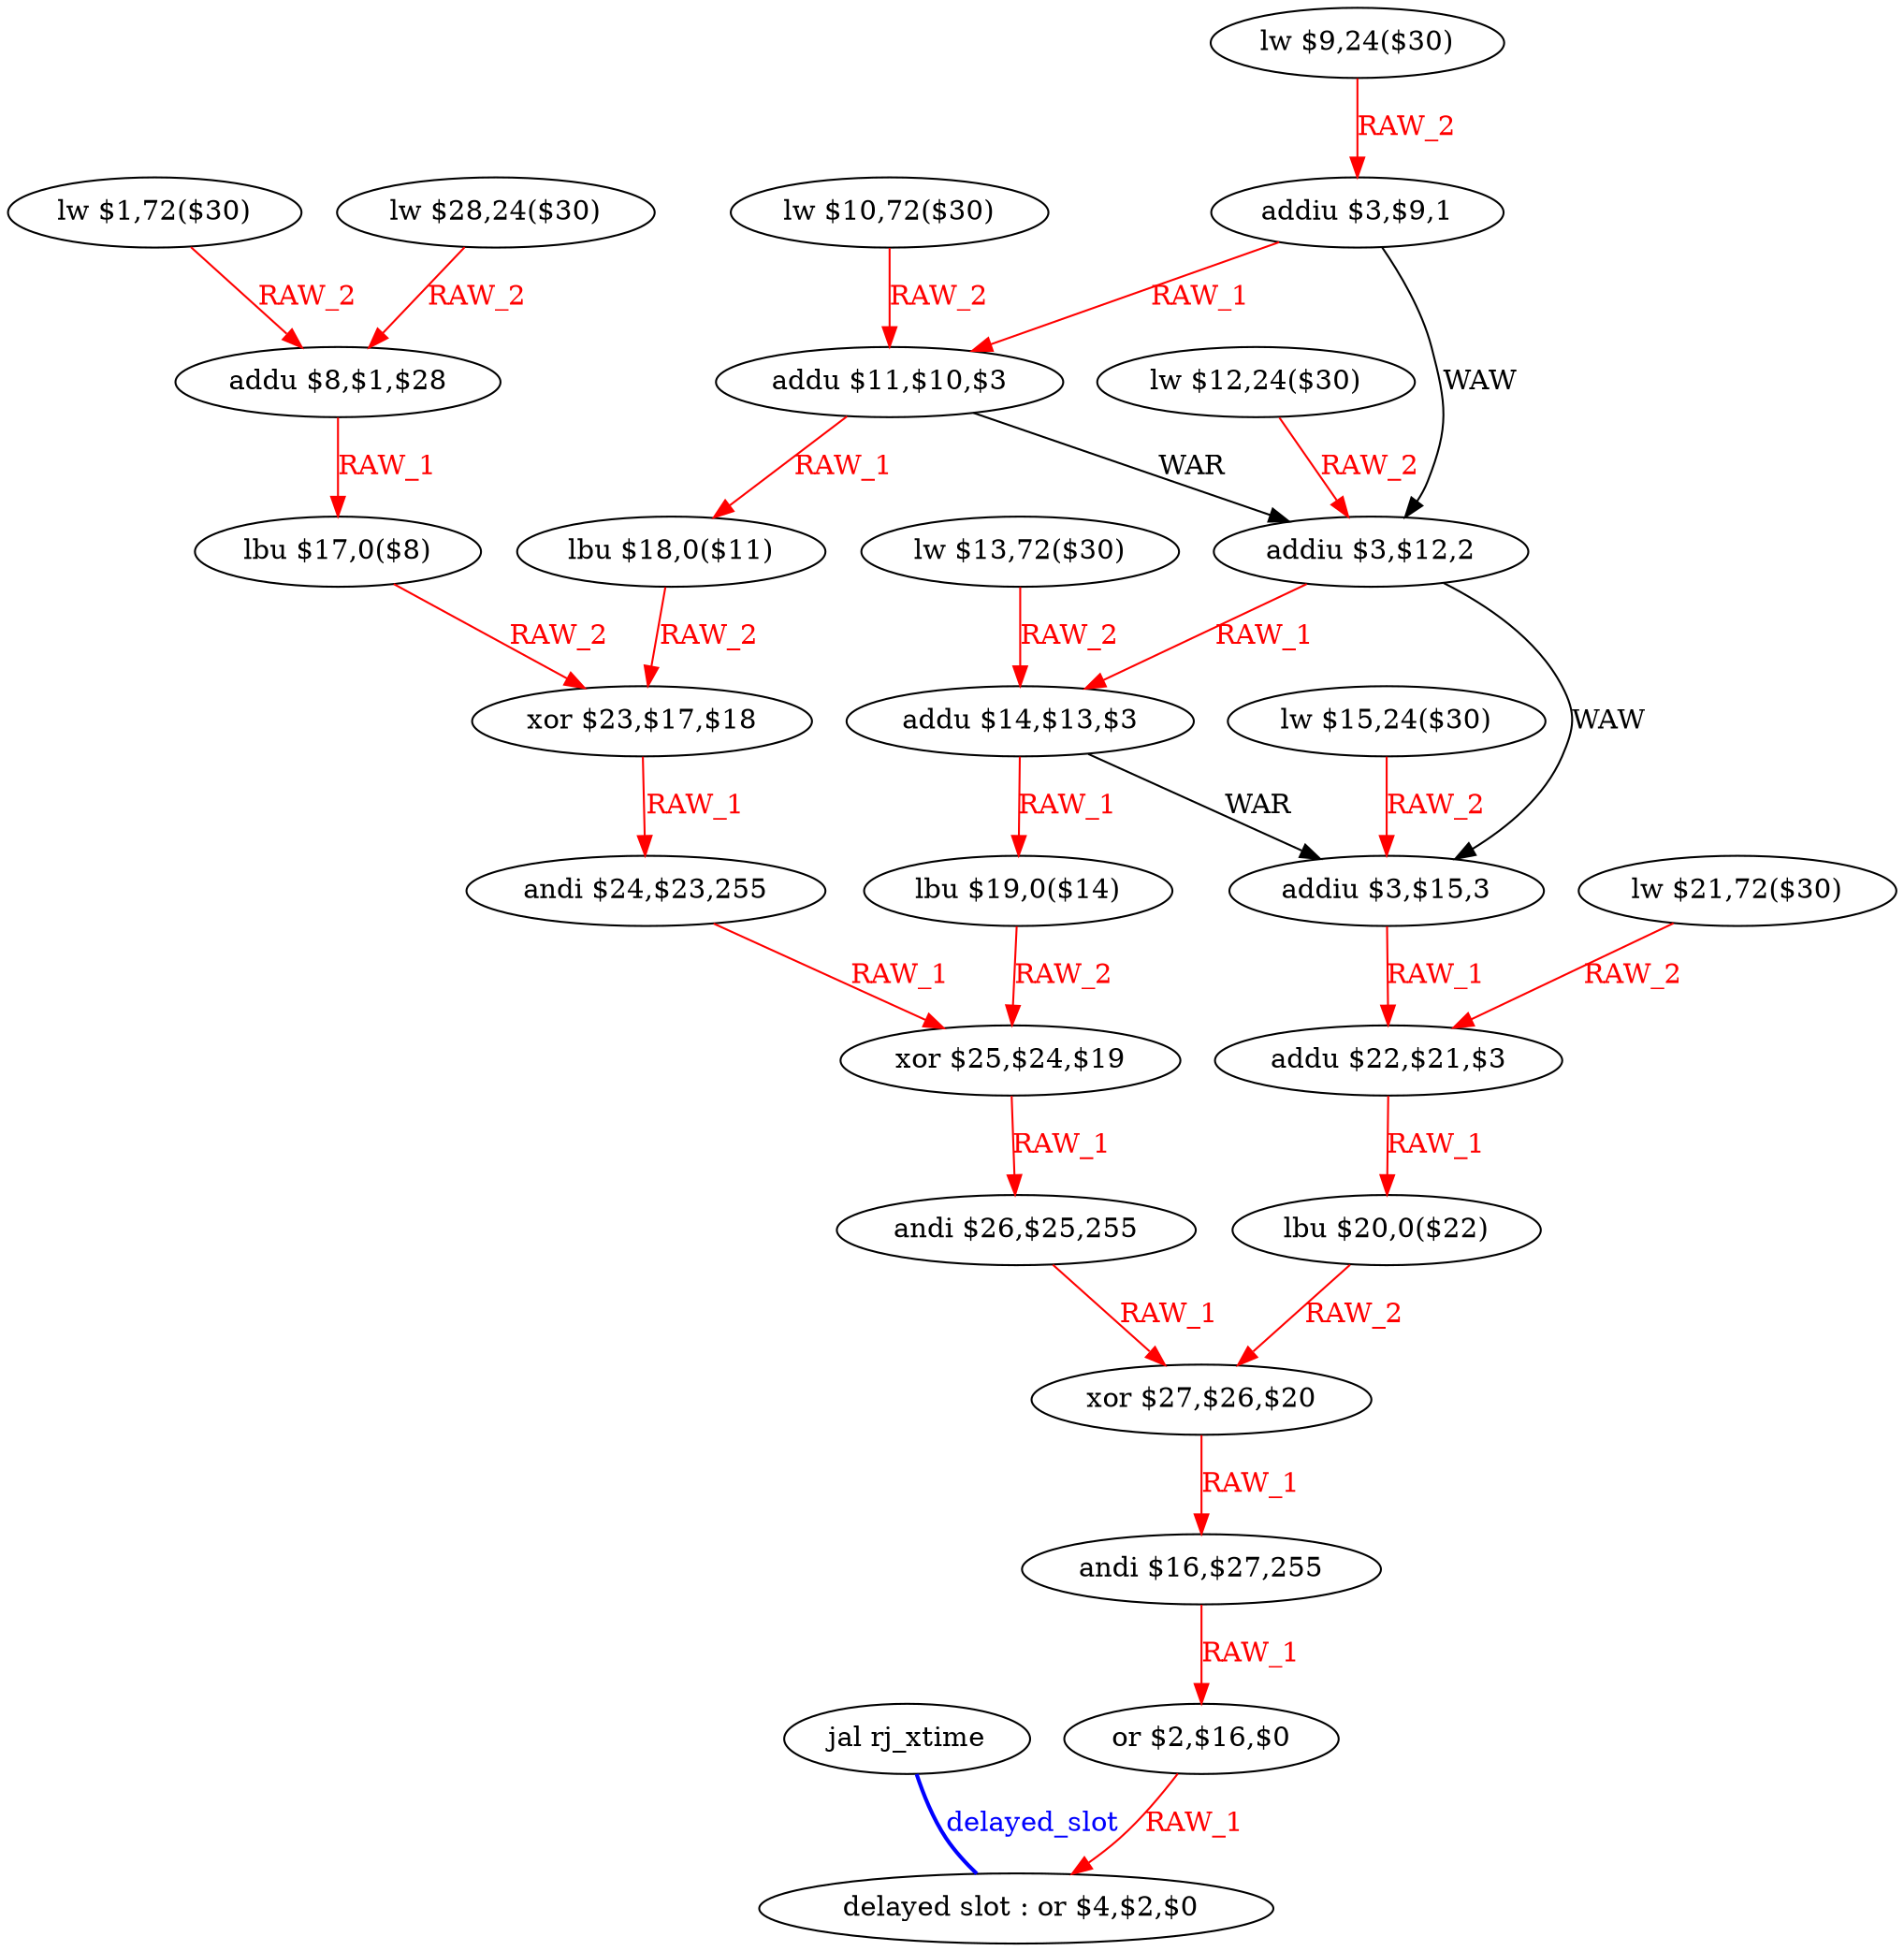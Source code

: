 digraph G1 {
node [shape = ellipse];
i27 [label = " delayed slot : or $4,$2,$0"] ;
i26 ->  i27 [style = bold, dir= none, fontcolor = blue, color = blue, label= "delayed_slot"];
i26 [label = "jal rj_xtime"] ;
i0 [label = "lw $28,24($30)"] ;
i0 ->  i2 [color = red, fontcolor = red, label= "RAW_2"];
i2 [label = "addu $8,$1,$28"] ;
i2 ->  i3 [color = red, fontcolor = red, label= "RAW_1"];
i3 [label = "lbu $17,0($8)"] ;
i3 ->  i19 [color = red, fontcolor = red, label= "RAW_2"];
i19 [label = "xor $23,$17,$18"] ;
i19 ->  i20 [color = red, fontcolor = red, label= "RAW_1"];
i20 [label = "andi $24,$23,255"] ;
i20 ->  i21 [color = red, fontcolor = red, label= "RAW_1"];
i21 [label = "xor $25,$24,$19"] ;
i21 ->  i22 [color = red, fontcolor = red, label= "RAW_1"];
i22 [label = "andi $26,$25,255"] ;
i22 ->  i23 [color = red, fontcolor = red, label= "RAW_1"];
i23 [label = "xor $27,$26,$20"] ;
i23 ->  i24 [color = red, fontcolor = red, label= "RAW_1"];
i24 [label = "andi $16,$27,255"] ;
i24 ->  i25 [color = red, fontcolor = red, label= "RAW_1"];
i25 [label = "or $2,$16,$0"] ;
i25 ->  i27 [color = red, fontcolor = red, label= "RAW_1"];
i1 [label = "lw $1,72($30)"] ;
i1 ->  i2 [color = red, fontcolor = red, label= "RAW_2"];
i4 [label = "lw $9,24($30)"] ;
i4 ->  i5 [color = red, fontcolor = red, label= "RAW_2"];
i5 [label = "addiu $3,$9,1"] ;
i5 ->  i7 [color = red, fontcolor = red, label= "RAW_1"];
i5 ->  i10 [label= "WAW"];
i7 [label = "addu $11,$10,$3"] ;
i7 ->  i8 [color = red, fontcolor = red, label= "RAW_1"];
i7 ->  i10 [label= "WAR"];
i8 [label = "lbu $18,0($11)"] ;
i8 ->  i19 [color = red, fontcolor = red, label= "RAW_2"];
i10 [label = "addiu $3,$12,2"] ;
i10 ->  i12 [color = red, fontcolor = red, label= "RAW_1"];
i10 ->  i15 [label= "WAW"];
i12 [label = "addu $14,$13,$3"] ;
i12 ->  i13 [color = red, fontcolor = red, label= "RAW_1"];
i12 ->  i15 [label= "WAR"];
i13 [label = "lbu $19,0($14)"] ;
i13 ->  i21 [color = red, fontcolor = red, label= "RAW_2"];
i15 [label = "addiu $3,$15,3"] ;
i15 ->  i17 [color = red, fontcolor = red, label= "RAW_1"];
i17 [label = "addu $22,$21,$3"] ;
i17 ->  i18 [color = red, fontcolor = red, label= "RAW_1"];
i18 [label = "lbu $20,0($22)"] ;
i18 ->  i23 [color = red, fontcolor = red, label= "RAW_2"];
i6 [label = "lw $10,72($30)"] ;
i6 ->  i7 [color = red, fontcolor = red, label= "RAW_2"];
i9 [label = "lw $12,24($30)"] ;
i9 ->  i10 [color = red, fontcolor = red, label= "RAW_2"];
i11 [label = "lw $13,72($30)"] ;
i11 ->  i12 [color = red, fontcolor = red, label= "RAW_2"];
i14 [label = "lw $15,24($30)"] ;
i14 ->  i15 [color = red, fontcolor = red, label= "RAW_2"];
i16 [label = "lw $21,72($30)"] ;
i16 ->  i17 [color = red, fontcolor = red, label= "RAW_2"];
}
